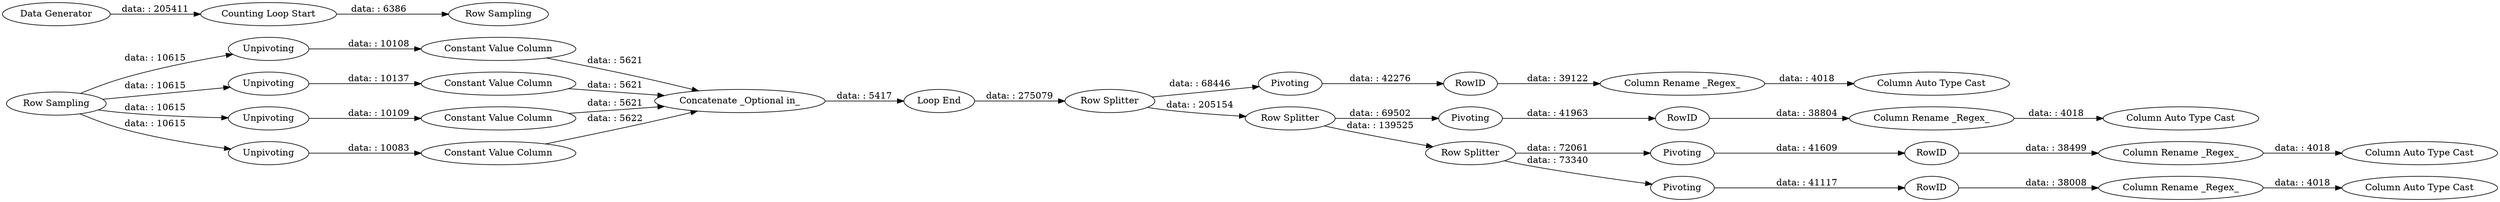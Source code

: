 digraph {
	"-5361480161831613158_3" [label="Loop End"]
	"-5361480161831613158_25" [label="Column Auto Type Cast"]
	"-5361480161831613158_24" [label="Column Rename _Regex_"]
	"-5361480161831613158_26" [label=Pivoting]
	"-5361480161831613158_10" [label="Concatenate _Optional in_"]
	"-5361480161831613158_21" [label=Pivoting]
	"-5361480161831613158_8" [label=Unpivoting]
	"-5361480161831613158_23" [label=RowID]
	"-5361480161831613158_31" [label=RowID]
	"-5361480161831613158_32" [label="Column Rename _Regex_"]
	"-5361480161831613158_14" [label="Constant Value Column"]
	"-5361480161831613158_13" [label=Unpivoting]
	"-5361480161831613158_36" [label="Column Rename _Regex_"]
	"-5361480161831613158_16" [label="Constant Value Column"]
	"-5361480161831613158_29" [label="Column Auto Type Cast"]
	"-5361480161831613158_18" [label="Row Splitter"]
	"-5361480161831613158_15" [label=Unpivoting]
	"-5361480161831613158_2" [label="Counting Loop Start"]
	"-5361480161831613158_27" [label=RowID]
	"-5361480161831613158_35" [label=RowID]
	"-5361480161831613158_30" [label=Pivoting]
	"-5361480161831613158_33" [label="Column Auto Type Cast"]
	"-5361480161831613158_9" [label="Constant Value Column"]
	"-5361480161831613158_11" [label=Unpivoting]
	"-5361480161831613158_12" [label="Constant Value Column"]
	"-7616618989026353629_7" [label="Row Sampling"]
	"-5361480161831613158_19" [label="Row Splitter"]
	"-5361480161831613158_28" [label="Column Rename _Regex_"]
	"-5361480161831613158_1" [label="Data Generator"]
	"-7616618989026353629_5" [label="Row Sampling"]
	"-5361480161831613158_37" [label="Column Auto Type Cast"]
	"-5361480161831613158_34" [label=Pivoting]
	"-5361480161831613158_20" [label="Row Splitter"]
	"-7616618989026353629_7" -> "-5361480161831613158_13" [label="data: : 10615"]
	"-5361480161831613158_34" -> "-5361480161831613158_35" [label="data: : 41117"]
	"-5361480161831613158_28" -> "-5361480161831613158_29" [label="data: : 4018"]
	"-5361480161831613158_13" -> "-5361480161831613158_14" [label="data: : 10137"]
	"-5361480161831613158_3" -> "-5361480161831613158_18" [label="data: : 275079"]
	"-5361480161831613158_20" -> "-5361480161831613158_30" [label="data: : 72061"]
	"-7616618989026353629_7" -> "-5361480161831613158_15" [label="data: : 10615"]
	"-5361480161831613158_31" -> "-5361480161831613158_32" [label="data: : 38499"]
	"-5361480161831613158_21" -> "-5361480161831613158_23" [label="data: : 42276"]
	"-5361480161831613158_11" -> "-5361480161831613158_12" [label="data: : 10083"]
	"-5361480161831613158_8" -> "-5361480161831613158_9" [label="data: : 10108"]
	"-5361480161831613158_12" -> "-5361480161831613158_10" [label="data: : 5622"]
	"-5361480161831613158_19" -> "-5361480161831613158_20" [label="data: : 139525"]
	"-5361480161831613158_18" -> "-5361480161831613158_19" [label="data: : 205154"]
	"-5361480161831613158_15" -> "-5361480161831613158_16" [label="data: : 10109"]
	"-5361480161831613158_14" -> "-5361480161831613158_10" [label="data: : 5621"]
	"-5361480161831613158_24" -> "-5361480161831613158_25" [label="data: : 4018"]
	"-5361480161831613158_32" -> "-5361480161831613158_33" [label="data: : 4018"]
	"-5361480161831613158_16" -> "-5361480161831613158_10" [label="data: : 5621"]
	"-5361480161831613158_19" -> "-5361480161831613158_26" [label="data: : 69502"]
	"-5361480161831613158_36" -> "-5361480161831613158_37" [label="data: : 4018"]
	"-7616618989026353629_7" -> "-5361480161831613158_8" [label="data: : 10615"]
	"-7616618989026353629_7" -> "-5361480161831613158_11" [label="data: : 10615"]
	"-5361480161831613158_27" -> "-5361480161831613158_28" [label="data: : 38804"]
	"-5361480161831613158_26" -> "-5361480161831613158_27" [label="data: : 41963"]
	"-5361480161831613158_9" -> "-5361480161831613158_10" [label="data: : 5621"]
	"-5361480161831613158_2" -> "-7616618989026353629_5" [label="data: : 6386"]
	"-5361480161831613158_1" -> "-5361480161831613158_2" [label="data: : 205411"]
	"-5361480161831613158_20" -> "-5361480161831613158_34" [label="data: : 73340"]
	"-5361480161831613158_35" -> "-5361480161831613158_36" [label="data: : 38008"]
	"-5361480161831613158_23" -> "-5361480161831613158_24" [label="data: : 39122"]
	"-5361480161831613158_18" -> "-5361480161831613158_21" [label="data: : 68446"]
	"-5361480161831613158_10" -> "-5361480161831613158_3" [label="data: : 5417"]
	"-5361480161831613158_30" -> "-5361480161831613158_31" [label="data: : 41609"]
	rankdir=LR
}
